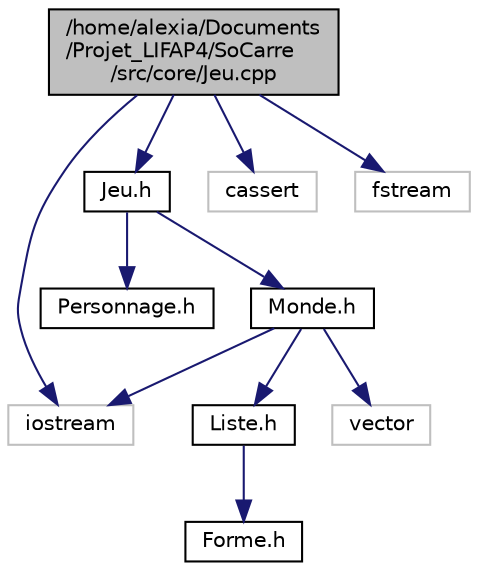 digraph "/home/alexia/Documents/Projet_LIFAP4/SoCarre/src/core/Jeu.cpp"
{
  edge [fontname="Helvetica",fontsize="10",labelfontname="Helvetica",labelfontsize="10"];
  node [fontname="Helvetica",fontsize="10",shape=record];
  Node0 [label="/home/alexia/Documents\l/Projet_LIFAP4/SoCarre\l/src/core/Jeu.cpp",height=0.2,width=0.4,color="black", fillcolor="grey75", style="filled", fontcolor="black"];
  Node0 -> Node1 [color="midnightblue",fontsize="10",style="solid",fontname="Helvetica"];
  Node1 [label="iostream",height=0.2,width=0.4,color="grey75", fillcolor="white", style="filled"];
  Node0 -> Node2 [color="midnightblue",fontsize="10",style="solid",fontname="Helvetica"];
  Node2 [label="Jeu.h",height=0.2,width=0.4,color="black", fillcolor="white", style="filled",URL="$Jeu_8h.html"];
  Node2 -> Node3 [color="midnightblue",fontsize="10",style="solid",fontname="Helvetica"];
  Node3 [label="Personnage.h",height=0.2,width=0.4,color="black", fillcolor="white", style="filled",URL="$Personnage_8h.html"];
  Node2 -> Node4 [color="midnightblue",fontsize="10",style="solid",fontname="Helvetica"];
  Node4 [label="Monde.h",height=0.2,width=0.4,color="black", fillcolor="white", style="filled",URL="$Monde_8h.html"];
  Node4 -> Node5 [color="midnightblue",fontsize="10",style="solid",fontname="Helvetica"];
  Node5 [label="Liste.h",height=0.2,width=0.4,color="black", fillcolor="white", style="filled",URL="$Liste_8h.html"];
  Node5 -> Node6 [color="midnightblue",fontsize="10",style="solid",fontname="Helvetica"];
  Node6 [label="Forme.h",height=0.2,width=0.4,color="black", fillcolor="white", style="filled",URL="$Forme_8h.html"];
  Node4 -> Node1 [color="midnightblue",fontsize="10",style="solid",fontname="Helvetica"];
  Node4 -> Node7 [color="midnightblue",fontsize="10",style="solid",fontname="Helvetica"];
  Node7 [label="vector",height=0.2,width=0.4,color="grey75", fillcolor="white", style="filled"];
  Node0 -> Node8 [color="midnightblue",fontsize="10",style="solid",fontname="Helvetica"];
  Node8 [label="cassert",height=0.2,width=0.4,color="grey75", fillcolor="white", style="filled"];
  Node0 -> Node9 [color="midnightblue",fontsize="10",style="solid",fontname="Helvetica"];
  Node9 [label="fstream",height=0.2,width=0.4,color="grey75", fillcolor="white", style="filled"];
}
